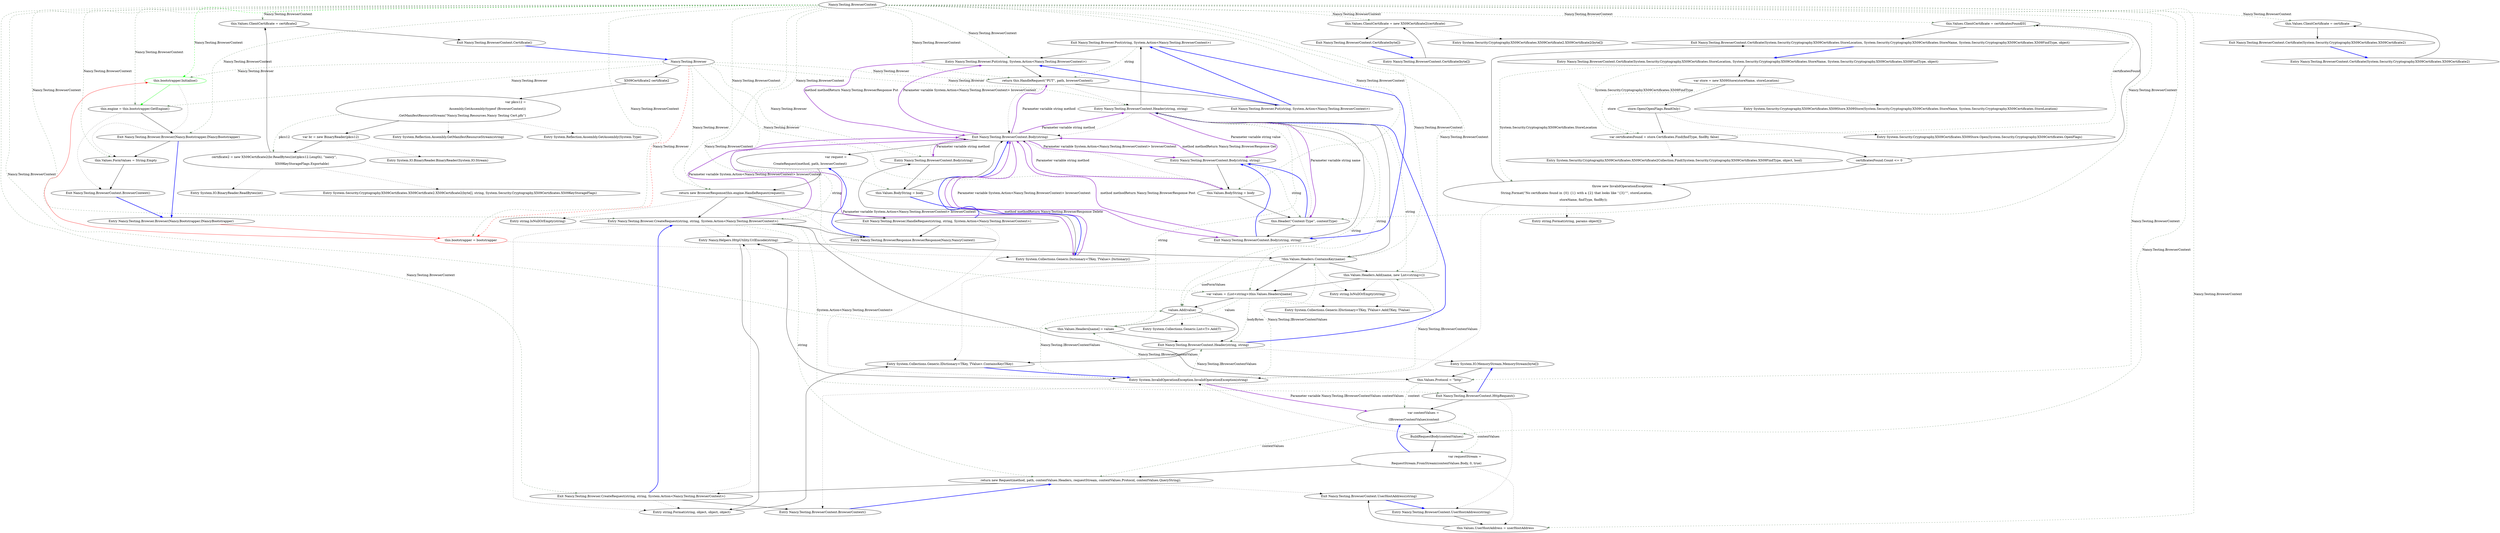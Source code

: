 digraph  {
m0_16 [label="Exit Nancy.Testing.Browser.Post(string, System.Action<Nancy.Testing.BrowserContext>)", span="55-55", cluster="Nancy.Testing.Browser.Post(string, System.Action<Nancy.Testing.BrowserContext>)", file="BrowserContext.cs"];
m0_17 [label="Entry Nancy.Testing.Browser.Put(string, System.Action<Nancy.Testing.BrowserContext>)", span="66-66", cluster="Nancy.Testing.Browser.Put(string, System.Action<Nancy.Testing.BrowserContext>)", file="BrowserContext.cs"];
m0_18 [label="return this.HandleRequest(''PUT'', path, browserContext);", span="68-68", cluster="Nancy.Testing.Browser.Put(string, System.Action<Nancy.Testing.BrowserContext>)", file="BrowserContext.cs"];
m0_19 [label="Exit Nancy.Testing.Browser.Put(string, System.Action<Nancy.Testing.BrowserContext>)", span="66-66", cluster="Nancy.Testing.Browser.Put(string, System.Action<Nancy.Testing.BrowserContext>)", file="BrowserContext.cs"];
m0_36 [label="Entry string.IsNullOrEmpty(string)", span="0-0", cluster="string.IsNullOrEmpty(string)", file="BrowserContext.cs"];
m0_79 [label="Entry System.Security.Cryptography.X509Certificates.X509Store.Open(System.Security.Cryptography.X509Certificates.OpenFlags)", span="0-0", cluster="System.Security.Cryptography.X509Certificates.X509Store.Open(System.Security.Cryptography.X509Certificates.OpenFlags)", file="BrowserContext.cs"];
m0_42 [label="var contextValues =\r\n                (IBrowserContextValues)context", span="105-106", cluster="Nancy.Testing.Browser.CreateRequest(string, string, System.Action<Nancy.Testing.BrowserContext>)", file="BrowserContext.cs"];
m0_43 [label="BuildRequestBody(contextValues)", span="108-108", cluster="Nancy.Testing.Browser.CreateRequest(string, string, System.Action<Nancy.Testing.BrowserContext>)", file="BrowserContext.cs"];
m0_44 [label="var requestStream =\r\n                RequestStream.FromStream(contextValues.Body, 0, true)", span="110-111", cluster="Nancy.Testing.Browser.CreateRequest(string, string, System.Action<Nancy.Testing.BrowserContext>)", file="BrowserContext.cs"];
m0_11 [label="Entry Nancy.Testing.BrowserContext.Body(string, string)", span="85-85", cluster="Nancy.Testing.BrowserContext.Body(string, string)", file="BrowserContext.cs"];
m0_12 [label="this.Values.BodyString = body", span="87-87", cluster="Nancy.Testing.BrowserContext.Body(string, string)", file="BrowserContext.cs"];
m0_13 [label="this.Header(''Content-Type'', contentType)", span="88-88", cluster="Nancy.Testing.BrowserContext.Body(string, string)", file="BrowserContext.cs"];
m0_25 [label="Entry string.IsNullOrEmpty(string)", span="0-0", cluster="string.IsNullOrEmpty(string)", file="BrowserContext.cs"];
m0_63 [label="Entry Nancy.Testing.BrowserContext.Certificate(byte[])", span="202-202", cluster="Nancy.Testing.BrowserContext.Certificate(byte[])", file="BrowserContext.cs"];
m0_64 [label="this.Values.ClientCertificate = new X509Certificate2(certificate)", span="204-204", cluster="Nancy.Testing.BrowserContext.Certificate(byte[])", file="BrowserContext.cs"];
m0_65 [label="Exit Nancy.Testing.BrowserContext.Certificate(byte[])", span="202-202", cluster="Nancy.Testing.BrowserContext.Certificate(byte[])", file="BrowserContext.cs"];
m0_26 [label="Entry System.InvalidOperationException.InvalidOperationException(string)", span="0-0", cluster="System.InvalidOperationException.InvalidOperationException(string)", file="BrowserContext.cs"];
m0_27 [label="Entry Nancy.Helpers.HttpUtility.UrlEncode(string)", span="378-378", cluster="Nancy.Helpers.HttpUtility.UrlEncode(string)", file="BrowserContext.cs"];
m0_29 [label="!this.Values.Headers.ContainsKey(name)", span="128-128", cluster="Nancy.Testing.BrowserContext.Header(string, string)", file="BrowserContext.cs"];
m0_30 [label="this.Values.Headers.Add(name, new List<string>())", span="130-130", cluster="Nancy.Testing.BrowserContext.Header(string, string)", file="BrowserContext.cs"];
m0_32 [label="values.Add(value)", span="134-134", cluster="Nancy.Testing.BrowserContext.Header(string, string)", file="BrowserContext.cs"];
m0_33 [label="this.Values.Headers[name] = values", span="136-136", cluster="Nancy.Testing.BrowserContext.Header(string, string)", file="BrowserContext.cs"];
m0_34 [label="Exit Nancy.Testing.BrowserContext.Header(string, string)", span="126-126", cluster="Nancy.Testing.BrowserContext.Header(string, string)", file="BrowserContext.cs"];
m0_28 [label="Entry string.Format(string, object, object, object)", span="0-0", cluster="string.Format(string, object, object, object)", file="BrowserContext.cs"];
m0_31 [label="var values = (List<string>)this.Values.Headers[name]", span="133-133", cluster="Nancy.Testing.BrowserContext.Header(string, string)", file="BrowserContext.cs"];
m0_35 [label="Entry System.Collections.Generic.IDictionary<TKey, TValue>.ContainsKey(TKey)", span="0-0", cluster="System.Collections.Generic.IDictionary<TKey, TValue>.ContainsKey(TKey)", file="BrowserContext.cs"];
m0_49 [label="this.Values.UserHostAddress = userHostAddress", span="172-172", cluster="Nancy.Testing.BrowserContext.UserHostAddress(string)", file="BrowserContext.cs"];
m0_20 [label="var request =\r\n                CreateRequest(method, path, browserContext)", span="73-74", cluster="Nancy.Testing.Browser.HandleRequest(string, string, System.Action<Nancy.Testing.BrowserContext>)", file="BrowserContext.cs"];
m0_21 [label="return new BrowserResponse(this.engine.HandleRequest(request));", span="76-76", cluster="Nancy.Testing.Browser.HandleRequest(string, string, System.Action<Nancy.Testing.BrowserContext>)", file="BrowserContext.cs"];
m0_23 [label="Entry Nancy.Testing.Browser.CreateRequest(string, string, System.Action<Nancy.Testing.BrowserContext>)", span="98-98", cluster="Nancy.Testing.Browser.CreateRequest(string, string, System.Action<Nancy.Testing.BrowserContext>)", file="BrowserContext.cs"];
m0_22 [label="Exit Nancy.Testing.Browser.HandleRequest(string, string, System.Action<Nancy.Testing.BrowserContext>)", span="71-71", cluster="Nancy.Testing.Browser.HandleRequest(string, string, System.Action<Nancy.Testing.BrowserContext>)", file="BrowserContext.cs"];
m0_24 [label="Entry Nancy.Testing.BrowserResponse.BrowserResponse(Nancy.NancyContext)", span="18-18", cluster="Nancy.Testing.BrowserResponse.BrowserResponse(Nancy.NancyContext)", file="BrowserContext.cs"];
m0_50 [label="Exit Nancy.Testing.BrowserContext.UserHostAddress(string)", span="170-170", cluster="Nancy.Testing.BrowserContext.UserHostAddress(string)", file="BrowserContext.cs"];
m0_45 [label="return new Request(method, path, contextValues.Headers, requestStream, contextValues.Protocol, contextValues.QueryString);", span="113-113", cluster="Nancy.Testing.Browser.CreateRequest(string, string, System.Action<Nancy.Testing.BrowserContext>)", file="BrowserContext.cs"];
m0_46 [label="Exit Nancy.Testing.Browser.CreateRequest(string, string, System.Action<Nancy.Testing.BrowserContext>)", span="98-98", cluster="Nancy.Testing.Browser.CreateRequest(string, string, System.Action<Nancy.Testing.BrowserContext>)", file="BrowserContext.cs"];
m0_47 [label="Entry Nancy.Testing.BrowserContext.BrowserContext()", span="14-14", cluster="Nancy.Testing.BrowserContext.BrowserContext()", file="BrowserContext.cs"];
m0_80 [label="Entry System.Security.Cryptography.X509Certificates.X509Certificate2Collection.Find(System.Security.Cryptography.X509Certificates.X509FindType, object, bool)", span="0-0", cluster="System.Security.Cryptography.X509Certificates.X509Certificate2Collection.Find(System.Security.Cryptography.X509Certificates.X509FindType, object, bool)", file="BrowserContext.cs"];
m0_14 [label="Exit Nancy.Testing.BrowserContext.Body(string, string)", span="85-85", cluster="Nancy.Testing.BrowserContext.Body(string, string)", file="BrowserContext.cs"];
m0_15 [label="Entry Nancy.Testing.BrowserContext.Header(string, string)", span="126-126", cluster="Nancy.Testing.BrowserContext.Header(string, string)", file="BrowserContext.cs"];
m0_40 [label="this.Values.Protocol = ''http''", span="144-144", cluster="Nancy.Testing.BrowserContext.HttpRequest()", file="BrowserContext.cs"];
m0_41 [label="Exit Nancy.Testing.BrowserContext.HttpRequest()", span="142-142", cluster="Nancy.Testing.BrowserContext.HttpRequest()", file="BrowserContext.cs"];
m0_7 [label="Entry System.Collections.Generic.Dictionary<TKey, TValue>.Dictionary()", span="0-0", cluster="System.Collections.Generic.Dictionary<TKey, TValue>.Dictionary()", file="BrowserContext.cs"];
m0_8 [label="Entry Nancy.Testing.BrowserContext.Body(string)", span="75-75", cluster="Nancy.Testing.BrowserContext.Body(string)", file="BrowserContext.cs"];
m0_9 [label="this.Values.BodyString = body", span="77-77", cluster="Nancy.Testing.BrowserContext.Body(string)", file="BrowserContext.cs"];
m0_39 [label="Entry System.IO.MemoryStream.MemoryStream(byte[])", span="0-0", cluster="System.IO.MemoryStream.MemoryStream(byte[])", file="BrowserContext.cs"];
m0_51 [label="Nancy.Testing.Browser", span="", cluster="Nancy.Testing.BrowserContext.Certificate()", file="BrowserContext.cs"];
m0_56 [label="this.Values.ClientCertificate = certificate2", span="195-195", cluster="Nancy.Testing.BrowserContext.Certificate()", file="BrowserContext.cs"];
m0_55 [label="certificate2 = new X509Certificate2(br.ReadBytes((int)pkcs12.Length), ''nancy'',\r\n                                                        X509KeyStorageFlags.Exportable)", span="190-191", cluster="Nancy.Testing.BrowserContext.Certificate()", file="BrowserContext.cs"];
m0_53 [label="var pkcs12 =\r\n                    Assembly.GetAssembly(typeof (BrowserContext))\r\n                            .GetManifestResourceStream(''Nancy.Testing.Resources.Nancy Testing Cert.pfx'')", span="184-186", cluster="Nancy.Testing.BrowserContext.Certificate()", file="BrowserContext.cs"];
m0_54 [label="var br = new BinaryReader(pkcs12)", span="188-188", cluster="Nancy.Testing.BrowserContext.Certificate()", file="BrowserContext.cs"];
m0_52 [label="X509Certificate2 certificate2", span="181-181", cluster="Nancy.Testing.BrowserContext.Certificate()", file="BrowserContext.cs"];
m0_57 [label="Exit Nancy.Testing.BrowserContext.Certificate()", span="179-179", cluster="Nancy.Testing.BrowserContext.Certificate()", file="BrowserContext.cs"];
m0_81 [label="Entry string.Format(string, params object[])", span="0-0", cluster="string.Format(string, params object[])", file="BrowserContext.cs"];
m0_66 [label="Entry System.Security.Cryptography.X509Certificates.X509Certificate2.X509Certificate2(byte[])", span="0-0", cluster="System.Security.Cryptography.X509Certificates.X509Certificate2.X509Certificate2(byte[])", file="BrowserContext.cs"];
m0_70 [label="Entry Nancy.Testing.BrowserContext.Certificate(System.Security.Cryptography.X509Certificates.StoreLocation, System.Security.Cryptography.X509Certificates.StoreName, System.Security.Cryptography.X509Certificates.X509FindType, object)", span="223-223", cluster="Nancy.Testing.BrowserContext.Certificate(System.Security.Cryptography.X509Certificates.StoreLocation, System.Security.Cryptography.X509Certificates.StoreName, System.Security.Cryptography.X509Certificates.X509FindType, object)", file="BrowserContext.cs"];
m0_76 [label="this.Values.ClientCertificate = certificatesFound[0]", span="237-237", cluster="Nancy.Testing.BrowserContext.Certificate(System.Security.Cryptography.X509Certificates.StoreLocation, System.Security.Cryptography.X509Certificates.StoreName, System.Security.Cryptography.X509Certificates.X509FindType, object)", file="BrowserContext.cs"];
m0_73 [label="var certificatesFound = store.Certificates.Find(findType, findBy, false)", span="228-228", cluster="Nancy.Testing.BrowserContext.Certificate(System.Security.Cryptography.X509Certificates.StoreLocation, System.Security.Cryptography.X509Certificates.StoreName, System.Security.Cryptography.X509Certificates.X509FindType, object)", file="BrowserContext.cs"];
m0_74 [label="certificatesFound.Count <= 0", span="230-230", cluster="Nancy.Testing.BrowserContext.Certificate(System.Security.Cryptography.X509Certificates.StoreLocation, System.Security.Cryptography.X509Certificates.StoreName, System.Security.Cryptography.X509Certificates.X509FindType, object)", file="BrowserContext.cs"];
m0_71 [label="var store = new X509Store(storeName, storeLocation)", span="225-225", cluster="Nancy.Testing.BrowserContext.Certificate(System.Security.Cryptography.X509Certificates.StoreLocation, System.Security.Cryptography.X509Certificates.StoreName, System.Security.Cryptography.X509Certificates.X509FindType, object)", file="BrowserContext.cs"];
m0_72 [label="store.Open(OpenFlags.ReadOnly)", span="227-227", cluster="Nancy.Testing.BrowserContext.Certificate(System.Security.Cryptography.X509Certificates.StoreLocation, System.Security.Cryptography.X509Certificates.StoreName, System.Security.Cryptography.X509Certificates.X509FindType, object)", file="BrowserContext.cs"];
m0_75 [label="throw new InvalidOperationException(\r\n                    String.Format(''No certificates found in {0} {1} with a {2} that looks like \''{3}\'''', storeLocation,\r\n                                  storeName, findType, findBy));", span="232-234", cluster="Nancy.Testing.BrowserContext.Certificate(System.Security.Cryptography.X509Certificates.StoreLocation, System.Security.Cryptography.X509Certificates.StoreName, System.Security.Cryptography.X509Certificates.X509FindType, object)", file="BrowserContext.cs"];
m0_77 [label="Exit Nancy.Testing.BrowserContext.Certificate(System.Security.Cryptography.X509Certificates.StoreLocation, System.Security.Cryptography.X509Certificates.StoreName, System.Security.Cryptography.X509Certificates.X509FindType, object)", span="223-223", cluster="Nancy.Testing.BrowserContext.Certificate(System.Security.Cryptography.X509Certificates.StoreLocation, System.Security.Cryptography.X509Certificates.StoreName, System.Security.Cryptography.X509Certificates.X509FindType, object)", file="BrowserContext.cs"];
m0_48 [label="Entry Nancy.Testing.BrowserContext.UserHostAddress(string)", span="170-170", cluster="Nancy.Testing.BrowserContext.UserHostAddress(string)", file="BrowserContext.cs"];
m0_6 [label="Exit Nancy.Testing.BrowserContext.BrowserContext()", span="19-19", cluster="Nancy.Testing.BrowserContext.BrowserContext()", file="BrowserContext.cs"];
m0_60 [label="Entry System.IO.BinaryReader.BinaryReader(System.IO.Stream)", span="0-0", cluster="System.IO.BinaryReader.BinaryReader(System.IO.Stream)", file="BrowserContext.cs"];
m0_59 [label="Entry System.Reflection.Assembly.GetManifestResourceStream(string)", span="0-0", cluster="System.Reflection.Assembly.GetManifestResourceStream(string)", file="BrowserContext.cs"];
m0_5 [label="this.Values.FormValues = String.Empty", span="25-25", cluster="Nancy.Testing.BrowserContext.BrowserContext()", file="BrowserContext.cs"];
m0_62 [label="Entry System.IO.BinaryReader.ReadBytes(int)", span="0-0", cluster="System.IO.BinaryReader.ReadBytes(int)", file="BrowserContext.cs"];
m0_10 [label="Exit Nancy.Testing.BrowserContext.Body(string)", span="75-75", cluster="Nancy.Testing.BrowserContext.Body(string)", file="BrowserContext.cs"];
m0_38 [label="Entry System.Collections.Generic.List<T>.Add(T)", span="0-0", cluster="System.Collections.Generic.List<T>.Add(T)", file="BrowserContext.cs"];
m0_37 [label="Entry System.Collections.Generic.IDictionary<TKey, TValue>.Add(TKey, TValue)", span="0-0", cluster="System.Collections.Generic.IDictionary<TKey, TValue>.Add(TKey, TValue)", file="BrowserContext.cs"];
m0_61 [label="Entry System.Security.Cryptography.X509Certificates.X509Certificate2.X509Certificate2(byte[], string, System.Security.Cryptography.X509Certificates.X509KeyStorageFlags)", span="0-0", cluster="System.Security.Cryptography.X509Certificates.X509Certificate2.X509Certificate2(byte[], string, System.Security.Cryptography.X509Certificates.X509KeyStorageFlags)", file="BrowserContext.cs"];
m0_58 [label="Entry System.Reflection.Assembly.GetAssembly(System.Type)", span="0-0", cluster="System.Reflection.Assembly.GetAssembly(System.Type)", file="BrowserContext.cs"];
m0_78 [label="Entry System.Security.Cryptography.X509Certificates.X509Store.X509Store(System.Security.Cryptography.X509Certificates.StoreName, System.Security.Cryptography.X509Certificates.StoreLocation)", span="0-0", cluster="System.Security.Cryptography.X509Certificates.X509Store.X509Store(System.Security.Cryptography.X509Certificates.StoreName, System.Security.Cryptography.X509Certificates.StoreLocation)", file="BrowserContext.cs"];
m0_0 [label="Entry Nancy.Testing.Browser.Browser(Nancy.Bootstrapper.INancyBootstrapper)", span="20-20", cluster="Nancy.Testing.Browser.Browser(Nancy.Bootstrapper.INancyBootstrapper)", file="BrowserContext.cs"];
m0_2 [label="this.bootstrapper.Initialise()", span="23-23", cluster="Nancy.Testing.Browser.Browser(Nancy.Bootstrapper.INancyBootstrapper)", color=green, community=0, file="BrowserContext.cs"];
m0_1 [label="this.bootstrapper = bootstrapper", span="22-22", cluster="Nancy.Testing.Browser.Browser(Nancy.Bootstrapper.INancyBootstrapper)", file="BrowserContext.cs", color=red, community=0];
m0_3 [label="this.engine = this.bootstrapper.GetEngine()", span="24-24", cluster="Nancy.Testing.Browser.Browser(Nancy.Bootstrapper.INancyBootstrapper)", file="BrowserContext.cs"];
m0_4 [label="Exit Nancy.Testing.Browser.Browser(Nancy.Bootstrapper.INancyBootstrapper)", span="20-20", cluster="Nancy.Testing.Browser.Browser(Nancy.Bootstrapper.INancyBootstrapper)", file="BrowserContext.cs"];
m0_67 [label="Entry Nancy.Testing.BrowserContext.Certificate(System.Security.Cryptography.X509Certificates.X509Certificate2)", span="211-211", cluster="Nancy.Testing.BrowserContext.Certificate(System.Security.Cryptography.X509Certificates.X509Certificate2)", file="BrowserContext.cs"];
m0_68 [label="this.Values.ClientCertificate = certificate", span="213-213", cluster="Nancy.Testing.BrowserContext.Certificate(System.Security.Cryptography.X509Certificates.X509Certificate2)", file="BrowserContext.cs"];
m0_69 [label="Exit Nancy.Testing.BrowserContext.Certificate(System.Security.Cryptography.X509Certificates.X509Certificate2)", span="211-211", cluster="Nancy.Testing.BrowserContext.Certificate(System.Security.Cryptography.X509Certificates.X509Certificate2)", file="BrowserContext.cs"];
m0_82 [label="Nancy.Testing.BrowserContext", span="", file="BrowserContext.cs"];
m0_16 -> m0_17  [key=0, style=solid];
m0_16 -> m0_18  [key=1, style=dashed, color=darkseagreen4, label=string];
m0_16 -> m0_14  [key=0, style=bold, color=blue];
m0_17 -> m0_18  [key=0, style=solid];
m0_17 -> m0_10  [key=3, color=darkorchid, style=bold, label="method methodReturn Nancy.Testing.BrowserResponse Put"];
m0_18 -> m0_19  [key=0, style=solid];
m0_18 -> m0_15  [key=2, style=dotted];
m0_18 -> m0_10  [key=2, style=dotted];
m0_19 -> m0_16  [key=0, style=bold, color=blue];
m0_19 -> m0_17  [key=0, style=bold, color=blue];
m0_42 -> m0_43  [key=0, style=solid];
m0_42 -> m0_44  [key=1, style=dashed, color=darkseagreen4, label=contextValues];
m0_42 -> m0_45  [key=1, style=dashed, color=darkseagreen4, label=contextValues];
m0_43 -> m0_44  [key=0, style=solid];
m0_43 -> m0_26  [key=2, style=dotted];
m0_44 -> m0_42  [key=0, style=bold, color=blue];
m0_44 -> m0_45  [key=0, style=solid];
m0_44 -> m0_49  [key=2, style=dotted];
m0_11 -> m0_12  [key=0, style=solid];
m0_11 -> m0_10  [key=3, color=darkorchid, style=bold, label="method methodReturn Nancy.Testing.BrowserResponse Get"];
m0_11 -> m0_13  [key=1, style=dashed, color=darkseagreen4, label=string];
m0_12 -> m0_13  [key=0, style=solid];
m0_12 -> m0_10  [key=2, style=dotted];
m0_13 -> m0_11  [key=0, style=bold, color=blue];
m0_13 -> m0_14  [key=0, style=solid];
m0_13 -> m0_15  [key=2, style=dotted];
m0_63 -> m0_64  [key=0, style=solid];
m0_64 -> m0_65  [key=0, style=solid];
m0_64 -> m0_66  [key=2, style=dotted];
m0_65 -> m0_63  [key=0, style=bold, color=blue];
m0_26 -> m0_27  [key=0, style=solid];
m0_26 -> m0_29  [key=1, style=dashed, color=darkseagreen4, label="Nancy.Testing.IBrowserContextValues"];
m0_26 -> m0_30  [key=1, style=dashed, color=darkseagreen4, label="Nancy.Testing.IBrowserContextValues"];
m0_26 -> m0_32  [key=1, style=dashed, color=darkseagreen4, label="Nancy.Testing.IBrowserContextValues"];
m0_26 -> m0_33  [key=1, style=dashed, color=darkseagreen4, label="Nancy.Testing.IBrowserContextValues"];
m0_26 -> m0_34  [key=1, style=dashed, color=darkseagreen4, label="Nancy.Testing.IBrowserContextValues"];
m0_26 -> m0_42  [key=3, color=darkorchid, style=bold, label="Parameter variable Nancy.Testing.IBrowserContextValues contextValues"];
m0_27 -> m0_28  [key=0, style=solid];
m0_27 -> m0_29  [key=0, style=solid];
m0_29 -> m0_30  [key=0, style=solid];
m0_29 -> m0_36  [key=2, style=dotted];
m0_29 -> m0_32  [key=1, style=dashed, color=darkseagreen4, label=useFormValues];
m0_29 -> m0_31  [key=0, style=solid];
m0_29 -> m0_35  [key=2, style=dotted];
m0_30 -> m0_31  [key=0, style=solid];
m0_30 -> m0_36  [key=2, style=dotted];
m0_30 -> m0_37  [key=2, style=dotted];
m0_32 -> m0_33  [key=0, style=solid];
m0_32 -> m0_34  [key=0, style=solid];
m0_32 -> m0_38  [key=2, style=dotted];
m0_33 -> m0_34  [key=0, style=solid];
m0_34 -> m0_35  [key=0, style=solid];
m0_34 -> m0_39  [key=2, style=dotted];
m0_34 -> m0_15  [key=0, style=bold, color=blue];
m0_28 -> m0_35  [key=0, style=solid];
m0_31 -> m0_32  [key=0, style=solid];
m0_31 -> m0_37  [key=2, style=dotted];
m0_31 -> m0_34  [key=1, style=dashed, color=darkseagreen4, label=bodyBytes];
m0_31 -> m0_33  [key=1, style=dashed, color=darkseagreen4, label=values];
m0_35 -> m0_26  [key=0, style=bold, color=blue];
m0_49 -> m0_50  [key=0, style=solid];
m0_20 -> m0_21  [key=0, style=solid];
m0_20 -> m0_23  [key=1, style=dashed, color=darkseagreen4, label=string];
m0_21 -> m0_22  [key=0, style=solid];
m0_21 -> m0_23  [key=0, style=solid];
m0_21 -> m0_25  [key=2, style=dotted];
m0_21 -> m0_24  [key=2, style=dotted];
m0_23 -> m0_24  [key=0, style=solid];
m0_23 -> m0_27  [key=2, style=dotted];
m0_23 -> m0_28  [key=2, style=dotted];
m0_23 -> m0_40  [key=0, style=solid];
m0_23 -> m0_41  [key=1, style=dashed, color=darkseagreen4, label="System.Action<Nancy.Testing.BrowserContext>"];
m0_23 -> m0_45  [key=1, style=dashed, color=darkseagreen4, label=string];
m0_23 -> m0_10  [key=3, color=darkorchid, style=bold, label="Parameter variable System.Action<Nancy.Testing.BrowserContext> browserContext"];
m0_22 -> m0_24  [key=0, style=solid];
m0_22 -> m0_26  [key=2, style=dotted];
m0_22 -> m0_10  [key=0, style=bold, color=blue];
m0_24 -> m0_20  [key=0, style=bold, color=blue];
m0_50 -> m0_48  [key=0, style=bold, color=blue];
m0_45 -> m0_46  [key=0, style=solid];
m0_45 -> m0_50  [key=2, style=dotted];
m0_46 -> m0_47  [key=0, style=solid];
m0_46 -> m0_27  [key=2, style=dotted];
m0_46 -> m0_28  [key=2, style=dotted];
m0_46 -> m0_23  [key=0, style=bold, color=blue];
m0_47 -> m0_45  [key=0, style=bold, color=blue];
m0_14 -> m0_15  [key=0, style=solid];
m0_14 -> m0_10  [key=3, color=darkorchid, style=bold, label="method methodReturn Nancy.Testing.BrowserResponse Post"];
m0_14 -> m0_11  [key=0, style=bold, color=blue];
m0_15 -> m0_16  [key=0, style=solid];
m0_15 -> m0_10  [key=2, style=dotted];
m0_15 -> m0_13  [key=3, color=darkorchid, style=bold, label="Parameter variable string name"];
m0_15 -> m0_29  [key=0, style=solid];
m0_15 -> m0_30  [key=1, style=dashed, color=darkseagreen4, label=string];
m0_15 -> m0_31  [key=1, style=dashed, color=darkseagreen4, label=string];
m0_15 -> m0_33  [key=1, style=dashed, color=darkseagreen4, label=string];
m0_15 -> m0_11  [key=3, color=darkorchid, style=bold, label="Parameter variable string value"];
m0_15 -> m0_32  [key=1, style=dashed, color=darkseagreen4, label=string];
m0_40 -> m0_41  [key=0, style=solid];
m0_40 -> m0_47  [key=2, style=dotted];
m0_40 -> m0_42  [key=1, style=dashed, color=darkseagreen4, label=context];
m0_41 -> m0_42  [key=0, style=solid];
m0_41 -> m0_48  [key=2, style=dotted];
m0_41 -> m0_39  [key=0, style=bold, color=blue];
m0_7 -> m0_8  [key=0, style=solid];
m0_7 -> m0_10  [key=3, color=darkorchid, style=bold, label="method methodReturn Nancy.Testing.BrowserResponse Delete"];
m0_8 -> m0_9  [key=0, style=solid];
m0_8 -> m0_10  [key=2, style=dotted];
m0_9 -> m0_7  [key=0, style=bold, color=blue];
m0_9 -> m0_10  [key=0, style=solid];
m0_39 -> m0_40  [key=0, style=solid];
m0_51 -> m0_52  [key=0, style=solid];
m0_51 -> m0_1  [key=1, style=dashed, color=red, label="Nancy.Testing.Browser"];
m0_51 -> m0_2  [key=1, style=dashed, color=darkseagreen4, label="Nancy.Testing.Browser"];
m0_51 -> m0_3  [key=1, style=dashed, color=darkseagreen4, label="Nancy.Testing.Browser"];
m0_51 -> m0_8  [key=1, style=dashed, color=darkseagreen4, label="Nancy.Testing.Browser"];
m0_51 -> m0_12  [key=1, style=dashed, color=darkseagreen4, label="Nancy.Testing.Browser"];
m0_51 -> m0_15  [key=1, style=dashed, color=darkseagreen4, label="Nancy.Testing.Browser"];
m0_51 -> m0_18  [key=1, style=dashed, color=darkseagreen4, label="Nancy.Testing.Browser"];
m0_51 -> m0_21  [key=1, style=dashed, color=darkseagreen4, label="Nancy.Testing.Browser"];
m0_56 -> m0_57  [key=0, style=solid];
m0_55 -> m0_56  [key=0, style=solid];
m0_55 -> m0_61  [key=2, style=dotted];
m0_55 -> m0_62  [key=2, style=dotted];
m0_53 -> m0_55  [key=1, style=dashed, color=darkseagreen4, label=pkcs12];
m0_53 -> m0_54  [key=0, style=solid];
m0_53 -> m0_58  [key=2, style=dotted];
m0_53 -> m0_59  [key=2, style=dotted];
m0_54 -> m0_55  [key=0, style=solid];
m0_54 -> m0_60  [key=2, style=dotted];
m0_52 -> m0_53  [key=0, style=solid];
m0_57 -> m0_51  [key=0, style=bold, color=blue];
m0_70 -> m0_73  [key=1, style=dashed, color=darkseagreen4, label="System.Security.Cryptography.X509Certificates.X509FindType"];
m0_70 -> m0_71  [key=0, style=solid];
m0_70 -> m0_75  [key=1, style=dashed, color=darkseagreen4, label="System.Security.Cryptography.X509Certificates.StoreLocation"];
m0_76 -> m0_77  [key=0, style=solid];
m0_73 -> m0_76  [key=1, style=dashed, color=darkseagreen4, label=certificatesFound];
m0_73 -> m0_74  [key=0, style=solid];
m0_73 -> m0_80  [key=2, style=dotted];
m0_74 -> m0_76  [key=0, style=solid];
m0_74 -> m0_75  [key=0, style=solid];
m0_71 -> m0_73  [key=1, style=dashed, color=darkseagreen4, label=store];
m0_71 -> m0_72  [key=0, style=solid];
m0_71 -> m0_78  [key=2, style=dotted];
m0_72 -> m0_73  [key=0, style=solid];
m0_72 -> m0_79  [key=2, style=dotted];
m0_75 -> m0_77  [key=0, style=solid];
m0_75 -> m0_26  [key=2, style=dotted];
m0_75 -> m0_81  [key=2, style=dotted];
m0_77 -> m0_70  [key=0, style=bold, color=blue];
m0_48 -> m0_49  [key=0, style=solid];
m0_6 -> m0_0  [key=0, style=bold, color=blue];
m0_5 -> m0_6  [key=0, style=solid];
m0_10 -> m0_20  [key=0, style=solid];
m0_10 -> m0_8  [key=3, color=darkorchid, style=bold, label="Parameter variable string method"];
m0_10 -> m0_12  [key=3, color=darkorchid, style=bold, label="Parameter variable string method"];
m0_10 -> m0_15  [key=3, color=darkorchid, style=bold, label="Parameter variable string method"];
m0_10 -> m0_18  [key=3, color=darkorchid, style=bold, label="Parameter variable string method"];
m0_10 -> m0_7  [key=3, color=darkorchid, style=bold, label="Parameter variable System.Action<Nancy.Testing.BrowserContext> browserContext"];
m0_10 -> m0_11  [key=3, color=darkorchid, style=bold, label="Parameter variable System.Action<Nancy.Testing.BrowserContext> browserContext"];
m0_10 -> m0_14  [key=3, color=darkorchid, style=bold, label="Parameter variable System.Action<Nancy.Testing.BrowserContext> browserContext"];
m0_10 -> m0_17  [key=3, color=darkorchid, style=bold, label="Parameter variable System.Action<Nancy.Testing.BrowserContext> browserContext"];
m0_0 -> m0_1  [key=0, style=solid, color=red];
m0_2 -> m0_3  [key=0, style=solid, color=green];
m0_2 -> m0_5  [key=2, style=dotted];
m0_1 -> m0_2  [key=0, style=solid, color=red];
m0_1 -> m0_7  [key=2, style=dotted];
m0_3 -> m0_4  [key=0, style=solid];
m0_3 -> m0_6  [key=2, style=dotted];
m0_4 -> m0_5  [key=0, style=solid];
m0_4 -> m0_0  [key=0, style=bold, color=blue];
m0_67 -> m0_68  [key=0, style=solid];
m0_68 -> m0_69  [key=0, style=solid];
m0_69 -> m0_67  [key=0, style=bold, color=blue];
m0_82 -> m0_2  [key=1, style=dashed, color=green, label="Nancy.Testing.BrowserContext"];
m0_82 -> m0_1  [key=1, style=dashed, color=darkseagreen4, label="Nancy.Testing.BrowserContext"];
m0_82 -> m0_3  [key=1, style=dashed, color=darkseagreen4, label="Nancy.Testing.BrowserContext"];
m0_82 -> m0_4  [key=1, style=dashed, color=darkseagreen4, label="Nancy.Testing.BrowserContext"];
m0_82 -> m0_5  [key=1, style=dashed, color=darkseagreen4, label="Nancy.Testing.BrowserContext"];
m0_82 -> m0_9  [key=1, style=dashed, color=darkseagreen4, label="Nancy.Testing.BrowserContext"];
m0_82 -> m0_12  [key=1, style=dashed, color=darkseagreen4, label="Nancy.Testing.BrowserContext"];
m0_82 -> m0_13  [key=1, style=dashed, color=darkseagreen4, label="Nancy.Testing.BrowserContext"];
m0_82 -> m0_17  [key=1, style=dashed, color=darkseagreen4, label="Nancy.Testing.BrowserContext"];
m0_82 -> m0_18  [key=1, style=dashed, color=darkseagreen4, label="Nancy.Testing.BrowserContext"];
m0_82 -> m0_21  [key=1, style=dashed, color=darkseagreen4, label="Nancy.Testing.BrowserContext"];
m0_82 -> m0_23  [key=1, style=dashed, color=darkseagreen4, label="Nancy.Testing.BrowserContext"];
m0_82 -> m0_29  [key=1, style=dashed, color=darkseagreen4, label="Nancy.Testing.BrowserContext"];
m0_82 -> m0_30  [key=1, style=dashed, color=darkseagreen4, label="Nancy.Testing.BrowserContext"];
m0_82 -> m0_31  [key=1, style=dashed, color=darkseagreen4, label="Nancy.Testing.BrowserContext"];
m0_82 -> m0_33  [key=1, style=dashed, color=darkseagreen4, label="Nancy.Testing.BrowserContext"];
m0_82 -> m0_40  [key=1, style=dashed, color=darkseagreen4, label="Nancy.Testing.BrowserContext"];
m0_82 -> m0_43  [key=1, style=dashed, color=darkseagreen4, label="Nancy.Testing.BrowserContext"];
m0_82 -> m0_46  [key=1, style=dashed, color=darkseagreen4, label="Nancy.Testing.BrowserContext"];
m0_82 -> m0_49  [key=1, style=dashed, color=darkseagreen4, label="Nancy.Testing.BrowserContext"];
m0_82 -> m0_56  [key=1, style=dashed, color=darkseagreen4, label="Nancy.Testing.BrowserContext"];
m0_82 -> m0_64  [key=1, style=dashed, color=darkseagreen4, label="Nancy.Testing.BrowserContext"];
m0_82 -> m0_68  [key=1, style=dashed, color=darkseagreen4, label="Nancy.Testing.BrowserContext"];
m0_82 -> m0_76  [key=1, style=dashed, color=darkseagreen4, label="Nancy.Testing.BrowserContext"];
}
